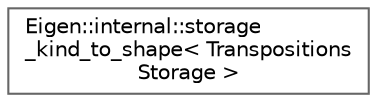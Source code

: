 digraph "类继承关系图"
{
 // LATEX_PDF_SIZE
  bgcolor="transparent";
  edge [fontname=Helvetica,fontsize=10,labelfontname=Helvetica,labelfontsize=10];
  node [fontname=Helvetica,fontsize=10,shape=box,height=0.2,width=0.4];
  rankdir="LR";
  Node0 [id="Node000000",label="Eigen::internal::storage\l_kind_to_shape\< Transpositions\lStorage \>",height=0.2,width=0.4,color="grey40", fillcolor="white", style="filled",URL="$struct_eigen_1_1internal_1_1storage__kind__to__shape_3_01_transpositions_storage_01_4.html",tooltip=" "];
}

